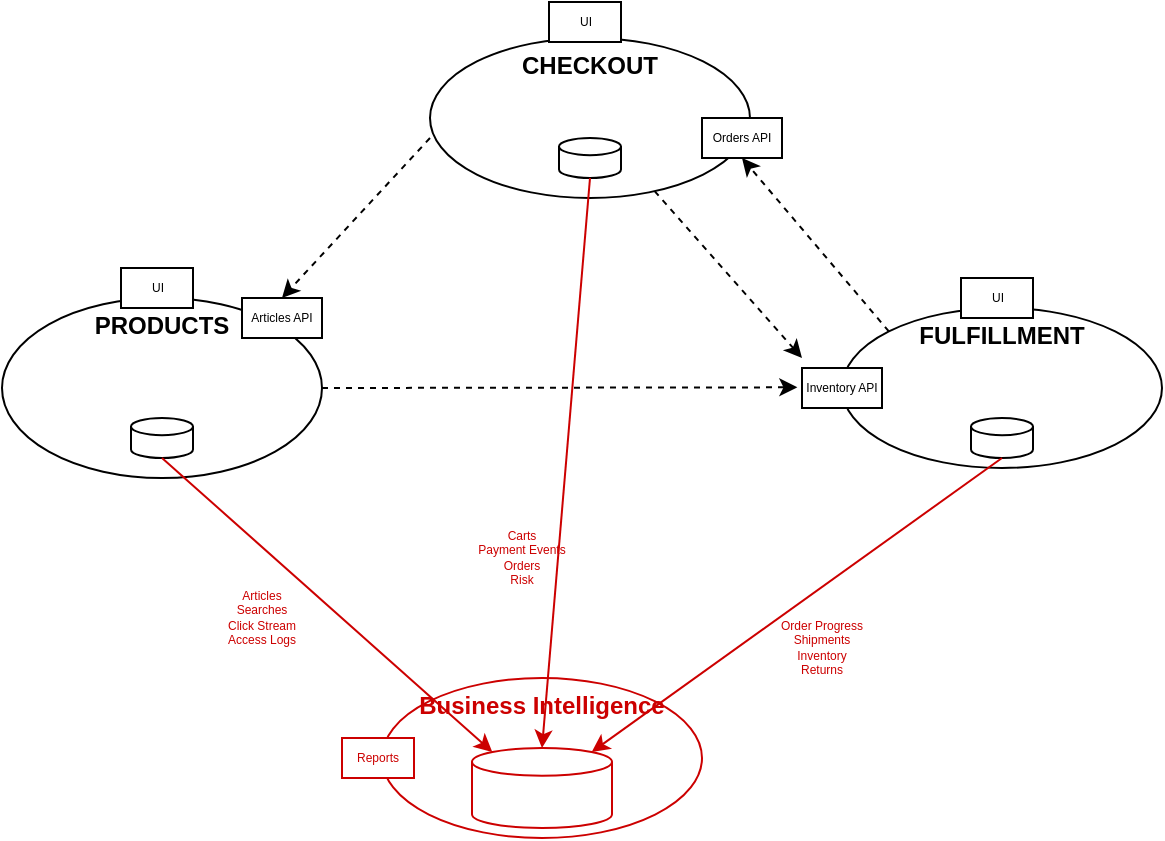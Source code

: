<mxfile version="16.2.2" type="github">
  <diagram id="27UEhvcbevQ5RNf_Fo5W" name="Page-1">
    <mxGraphModel dx="933" dy="583" grid="1" gridSize="10" guides="1" tooltips="1" connect="1" arrows="1" fold="1" page="1" pageScale="1" pageWidth="827" pageHeight="1169" math="0" shadow="0">
      <root>
        <mxCell id="0" />
        <mxCell id="1" parent="0" />
        <mxCell id="eU_o_KIkQ3SQvetF1IrI-12" value="CHECKOUT" style="ellipse;whiteSpace=wrap;html=1;fontStyle=1;verticalAlign=top;" vertex="1" parent="1">
          <mxGeometry x="294" y="280" width="160" height="80" as="geometry" />
        </mxCell>
        <mxCell id="eU_o_KIkQ3SQvetF1IrI-13" value="PRODUCTS" style="ellipse;whiteSpace=wrap;html=1;fontStyle=1;verticalAlign=top;" vertex="1" parent="1">
          <mxGeometry x="80" y="410" width="160" height="90" as="geometry" />
        </mxCell>
        <mxCell id="eU_o_KIkQ3SQvetF1IrI-17" value="" style="endArrow=classic;html=1;rounded=0;exitX=0.033;exitY=0.65;exitDx=0;exitDy=0;exitPerimeter=0;entryX=0.5;entryY=0;entryDx=0;entryDy=0;dashed=1;" edge="1" parent="1" target="eU_o_KIkQ3SQvetF1IrI-43">
          <mxGeometry width="50" height="50" relative="1" as="geometry">
            <mxPoint x="294.0" y="330" as="sourcePoint" />
            <mxPoint x="210" y="400" as="targetPoint" />
          </mxGeometry>
        </mxCell>
        <mxCell id="eU_o_KIkQ3SQvetF1IrI-24" value="FULFILLMENT" style="ellipse;whiteSpace=wrap;html=1;fontStyle=1;verticalAlign=top;" vertex="1" parent="1">
          <mxGeometry x="500" y="415" width="160" height="80" as="geometry" />
        </mxCell>
        <mxCell id="eU_o_KIkQ3SQvetF1IrI-29" value="" style="endArrow=classic;html=1;rounded=0;exitX=1;exitY=0.5;exitDx=0;exitDy=0;entryX=-0.058;entryY=0.483;entryDx=0;entryDy=0;entryPerimeter=0;dashed=1;" edge="1" parent="1" source="eU_o_KIkQ3SQvetF1IrI-13" target="eU_o_KIkQ3SQvetF1IrI-42">
          <mxGeometry width="50" height="50" relative="1" as="geometry">
            <mxPoint x="304" y="340" as="sourcePoint" />
            <mxPoint x="470" y="455" as="targetPoint" />
          </mxGeometry>
        </mxCell>
        <mxCell id="eU_o_KIkQ3SQvetF1IrI-31" value="" style="endArrow=classic;html=1;rounded=0;dashed=1;" edge="1" parent="1" source="eU_o_KIkQ3SQvetF1IrI-12">
          <mxGeometry width="50" height="50" relative="1" as="geometry">
            <mxPoint x="250" y="465.0" as="sourcePoint" />
            <mxPoint x="480" y="440" as="targetPoint" />
          </mxGeometry>
        </mxCell>
        <mxCell id="eU_o_KIkQ3SQvetF1IrI-33" value="" style="shape=cylinder3;whiteSpace=wrap;html=1;boundedLbl=1;backgroundOutline=1;size=4.286;" vertex="1" parent="1">
          <mxGeometry x="358.5" y="330" width="31" height="20" as="geometry" />
        </mxCell>
        <mxCell id="eU_o_KIkQ3SQvetF1IrI-35" value="" style="shape=cylinder3;whiteSpace=wrap;html=1;boundedLbl=1;backgroundOutline=1;size=4.286;" vertex="1" parent="1">
          <mxGeometry x="144.5" y="470" width="31" height="20" as="geometry" />
        </mxCell>
        <mxCell id="eU_o_KIkQ3SQvetF1IrI-36" value="" style="shape=cylinder3;whiteSpace=wrap;html=1;boundedLbl=1;backgroundOutline=1;size=4.286;" vertex="1" parent="1">
          <mxGeometry x="564.5" y="470" width="31" height="20" as="geometry" />
        </mxCell>
        <mxCell id="eU_o_KIkQ3SQvetF1IrI-37" value="Orders API" style="rounded=0;whiteSpace=wrap;html=1;fontSize=6;" vertex="1" parent="1">
          <mxGeometry x="430" y="320" width="40" height="20" as="geometry" />
        </mxCell>
        <mxCell id="eU_o_KIkQ3SQvetF1IrI-39" value="" style="endArrow=classic;html=1;rounded=0;exitX=0;exitY=0;exitDx=0;exitDy=0;entryX=0.5;entryY=1;entryDx=0;entryDy=0;dashed=1;" edge="1" parent="1" source="eU_o_KIkQ3SQvetF1IrI-24" target="eU_o_KIkQ3SQvetF1IrI-37">
          <mxGeometry width="50" height="50" relative="1" as="geometry">
            <mxPoint x="250" y="465" as="sourcePoint" />
            <mxPoint x="510" y="465" as="targetPoint" />
          </mxGeometry>
        </mxCell>
        <mxCell id="eU_o_KIkQ3SQvetF1IrI-42" value="Inventory API" style="rounded=0;whiteSpace=wrap;html=1;fontSize=6;" vertex="1" parent="1">
          <mxGeometry x="480" y="445" width="40" height="20" as="geometry" />
        </mxCell>
        <mxCell id="eU_o_KIkQ3SQvetF1IrI-43" value="Articles API" style="rounded=0;whiteSpace=wrap;html=1;fontSize=6;" vertex="1" parent="1">
          <mxGeometry x="200" y="410" width="40" height="20" as="geometry" />
        </mxCell>
        <mxCell id="eU_o_KIkQ3SQvetF1IrI-45" value="UI" style="rounded=0;whiteSpace=wrap;html=1;fontSize=6;" vertex="1" parent="1">
          <mxGeometry x="353.5" y="262" width="36" height="20" as="geometry" />
        </mxCell>
        <mxCell id="eU_o_KIkQ3SQvetF1IrI-46" value="UI" style="rounded=0;whiteSpace=wrap;html=1;fontSize=6;" vertex="1" parent="1">
          <mxGeometry x="139.5" y="395" width="36" height="20" as="geometry" />
        </mxCell>
        <mxCell id="eU_o_KIkQ3SQvetF1IrI-47" value="UI" style="rounded=0;whiteSpace=wrap;html=1;fontSize=6;" vertex="1" parent="1">
          <mxGeometry x="559.5" y="400" width="36" height="20" as="geometry" />
        </mxCell>
        <mxCell id="eU_o_KIkQ3SQvetF1IrI-48" value="Business Intelligence" style="ellipse;whiteSpace=wrap;html=1;fontStyle=1;verticalAlign=top;fontColor=#CC0000;strokeColor=#CC0000;" vertex="1" parent="1">
          <mxGeometry x="270" y="600" width="160" height="80" as="geometry" />
        </mxCell>
        <mxCell id="eU_o_KIkQ3SQvetF1IrI-49" value="" style="shape=cylinder3;whiteSpace=wrap;html=1;boundedLbl=1;backgroundOutline=1;size=6.931;strokeColor=#CC0000;" vertex="1" parent="1">
          <mxGeometry x="315" y="635" width="70" height="40" as="geometry" />
        </mxCell>
        <mxCell id="eU_o_KIkQ3SQvetF1IrI-50" value="" style="endArrow=classic;html=1;rounded=0;fontSize=6;fontColor=#CC0000;entryX=0.5;entryY=0;entryDx=0;entryDy=0;entryPerimeter=0;exitX=0.5;exitY=1;exitDx=0;exitDy=0;exitPerimeter=0;strokeColor=#CC0000;" edge="1" parent="1" source="eU_o_KIkQ3SQvetF1IrI-33" target="eU_o_KIkQ3SQvetF1IrI-49">
          <mxGeometry width="50" height="50" relative="1" as="geometry">
            <mxPoint x="530" y="260" as="sourcePoint" />
            <mxPoint x="730" y="230" as="targetPoint" />
          </mxGeometry>
        </mxCell>
        <mxCell id="eU_o_KIkQ3SQvetF1IrI-51" value="" style="endArrow=classic;html=1;rounded=0;fontSize=6;fontColor=#CC0000;exitX=0.5;exitY=1;exitDx=0;exitDy=0;exitPerimeter=0;strokeColor=#CC0000;entryX=0.145;entryY=0;entryDx=0;entryDy=2.01;entryPerimeter=0;" edge="1" parent="1" source="eU_o_KIkQ3SQvetF1IrI-35" target="eU_o_KIkQ3SQvetF1IrI-49">
          <mxGeometry width="50" height="50" relative="1" as="geometry">
            <mxPoint x="399.5" y="350" as="sourcePoint" />
            <mxPoint x="770" y="373" as="targetPoint" />
          </mxGeometry>
        </mxCell>
        <mxCell id="eU_o_KIkQ3SQvetF1IrI-52" value="" style="endArrow=classic;html=1;rounded=0;fontSize=6;fontColor=#CC0000;exitX=0.5;exitY=1;exitDx=0;exitDy=0;exitPerimeter=0;strokeColor=#CC0000;entryX=0.855;entryY=0;entryDx=0;entryDy=2.01;entryPerimeter=0;" edge="1" parent="1" source="eU_o_KIkQ3SQvetF1IrI-36" target="eU_o_KIkQ3SQvetF1IrI-49">
          <mxGeometry width="50" height="50" relative="1" as="geometry">
            <mxPoint x="185.5" y="490.0" as="sourcePoint" />
            <mxPoint x="780" y="383" as="targetPoint" />
          </mxGeometry>
        </mxCell>
        <mxCell id="eU_o_KIkQ3SQvetF1IrI-58" value="Reports" style="rounded=0;whiteSpace=wrap;html=1;fontSize=6;strokeColor=#CC0000;fontColor=#CC0000;" vertex="1" parent="1">
          <mxGeometry x="250" y="630" width="36" height="20" as="geometry" />
        </mxCell>
        <mxCell id="eU_o_KIkQ3SQvetF1IrI-59" value="Carts&lt;br&gt;Payment Events&lt;br&gt;Orders&lt;br&gt;Risk" style="text;html=1;strokeColor=none;fillColor=none;align=center;verticalAlign=middle;whiteSpace=wrap;rounded=0;fontSize=6;fontColor=#CC0000;" vertex="1" parent="1">
          <mxGeometry x="310" y="525" width="60" height="30" as="geometry" />
        </mxCell>
        <mxCell id="eU_o_KIkQ3SQvetF1IrI-60" value="Order Progress&lt;br&gt;Shipments&lt;br&gt;Inventory&lt;br&gt;Returns" style="text;html=1;strokeColor=none;fillColor=none;align=center;verticalAlign=middle;whiteSpace=wrap;rounded=0;fontSize=6;fontColor=#CC0000;" vertex="1" parent="1">
          <mxGeometry x="460" y="570" width="60" height="30" as="geometry" />
        </mxCell>
        <mxCell id="eU_o_KIkQ3SQvetF1IrI-61" value="Articles&lt;br&gt;Searches&lt;br&gt;Click Stream&lt;br&gt;Access Logs" style="text;html=1;strokeColor=none;fillColor=none;align=center;verticalAlign=middle;whiteSpace=wrap;rounded=0;fontSize=6;fontColor=#CC0000;" vertex="1" parent="1">
          <mxGeometry x="180" y="555" width="60" height="30" as="geometry" />
        </mxCell>
      </root>
    </mxGraphModel>
  </diagram>
</mxfile>

